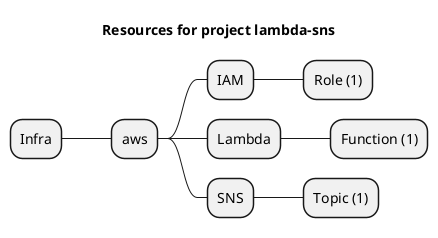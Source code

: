 @startmindmap
title Resources for project lambda-sns
skinparam monochrome true
+ Infra
++ aws
+++ IAM
++++ Role (1)
+++ Lambda
++++ Function (1)
+++ SNS
++++ Topic (1)
@endmindmap